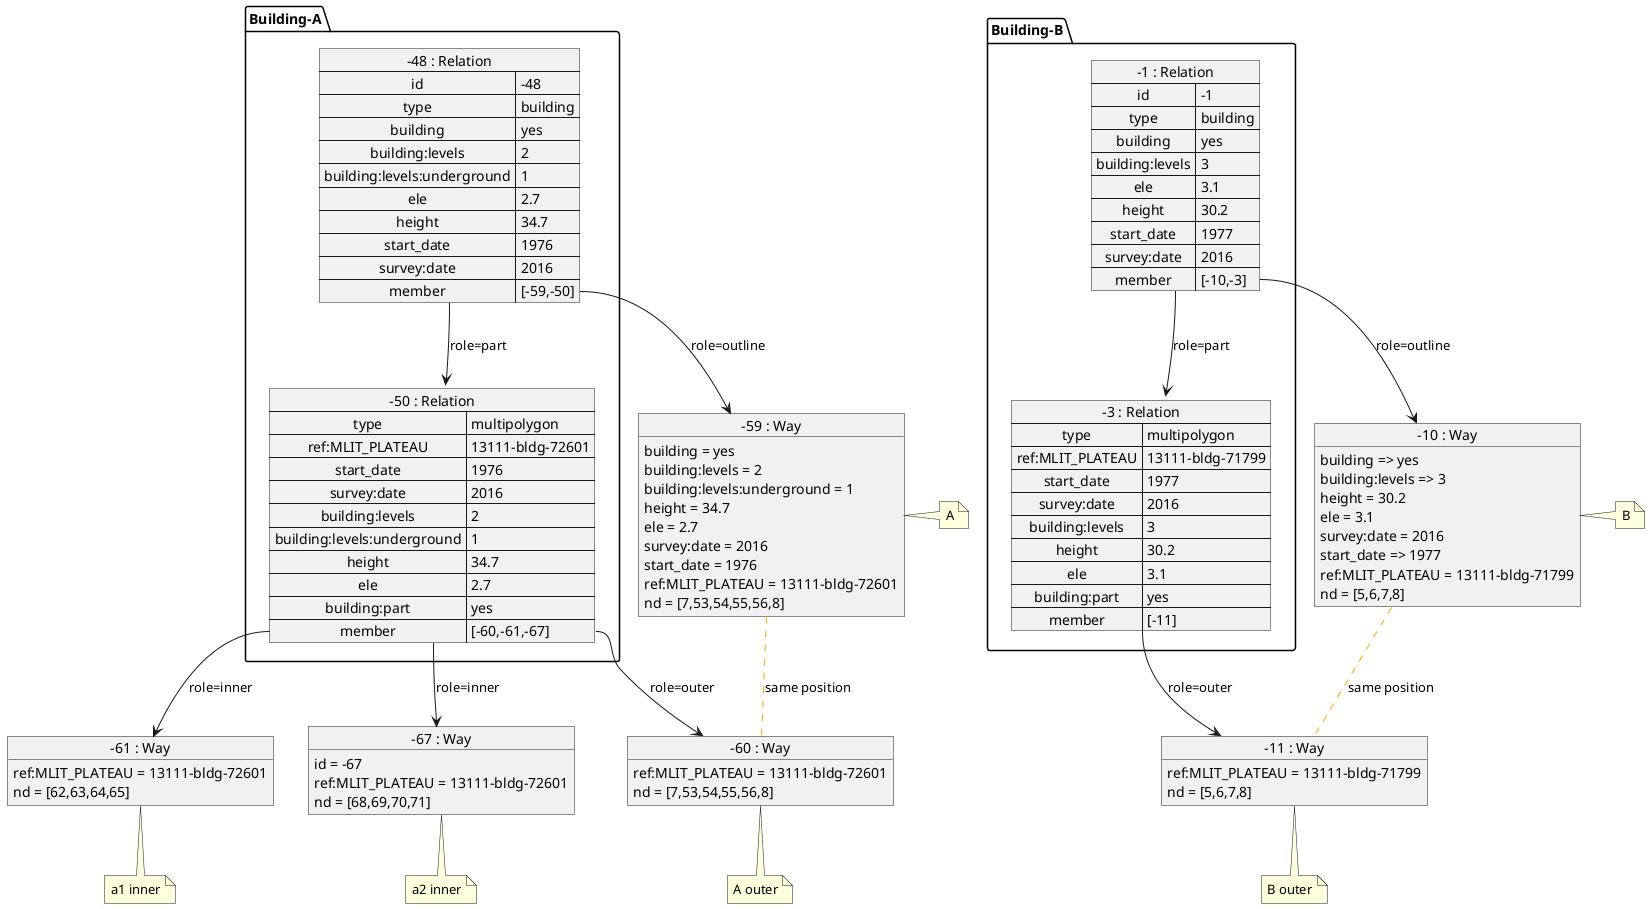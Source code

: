 ﻿@startuml
object "-59 : Way" as Way_59 {
  building = yes
  building:levels = 2
  building:levels:underground = 1
  height = 34.7
  ele = 2.7
  survey:date = 2016
  start_date = 1976
  ref:MLIT_PLATEAU = 13111-bldg-72601
  nd = [7,53,54,55,56,8]
}
note right : A

object "-60 : Way" as Way_60 {
  ref:MLIT_PLATEAU = 13111-bldg-72601
  nd = [7,53,54,55,56,8]
}
note bottom : A outer

object "-61 : Way" as Way_61 {
  ref:MLIT_PLATEAU = 13111-bldg-72601
  nd = [62,63,64,65]
}
note bottom : a1 inner

object "-10 : Way" as Way_10 {
  building => yes
  building:levels => 3
  height = 30.2
  ele = 3.1
  survey:date = 2016
  start_date => 1977
  ref:MLIT_PLATEAU = 13111-bldg-71799
  nd = [5,6,7,8]
}
note right : B

object "-11 : Way" as Way_11 {
  ref:MLIT_PLATEAU = 13111-bldg-71799
  nd = [5,6,7,8]
}
note bottom : B outer

object "-67 : Way" as Way_67 {
  id = -67
  ref:MLIT_PLATEAU = 13111-bldg-72601
  nd = [68,69,70,71]
}
note bottom : a2 inner

Way_10 .[#orange]. Way_11 : same position
Way_59 .[#orange]. Way_60 : same position

package Building-A {
  map "-50 : Relation" as Relation_50 {
    type => multipolygon
    ref:MLIT_PLATEAU => 13111-bldg-72601
    start_date => 1976
    survey:date => 2016
    building:levels => 2
    building:levels:underground => 1
    height => 34.7
    ele => 2.7
    building:part => yes
    member => [-60,-61,-67]
  }
  Relation_50::member --> Way_60 : role=outer
  Relation_50::member --> Way_61 : role=inner
  Relation_50::member --> Way_67 : role=inner

  map "-48 : Relation" as Relation_48 {
    id => -48
    type => building
    building => yes
    building:levels => 2
    building:levels:underground => 1
    ele => 2.7
    height => 34.7
    start_date => 1976
    survey:date => 2016
    member => [-59,-50]
  }
  Relation_48::member --> Way_59 : role=outline
  Relation_48::member --> Relation_50 : role=part
}

package Building-B {
  map "-3 : Relation" as Relation_3 {
    type => multipolygon
    ref:MLIT_PLATEAU => 13111-bldg-71799
    start_date => 1977
    survey:date => 2016
    building:levels => 3
    height => 30.2
    ele => 3.1
    building:part => yes
    member => [-11]
  }
  Relation_3::member --> Way_11	: role=outer

  map "-1 : Relation" as Relation_1 {
    id => -1
    type => building
    building => yes
    building:levels => 3
    ele => 3.1
    height => 30.2
    start_date => 1977
    survey:date => 2016
    member => [-10,-3]
  }
  Relation_1::member --> Way_10	: role=outline
  Relation_1::member --> Relation_3	: role=part
}
@enduml
